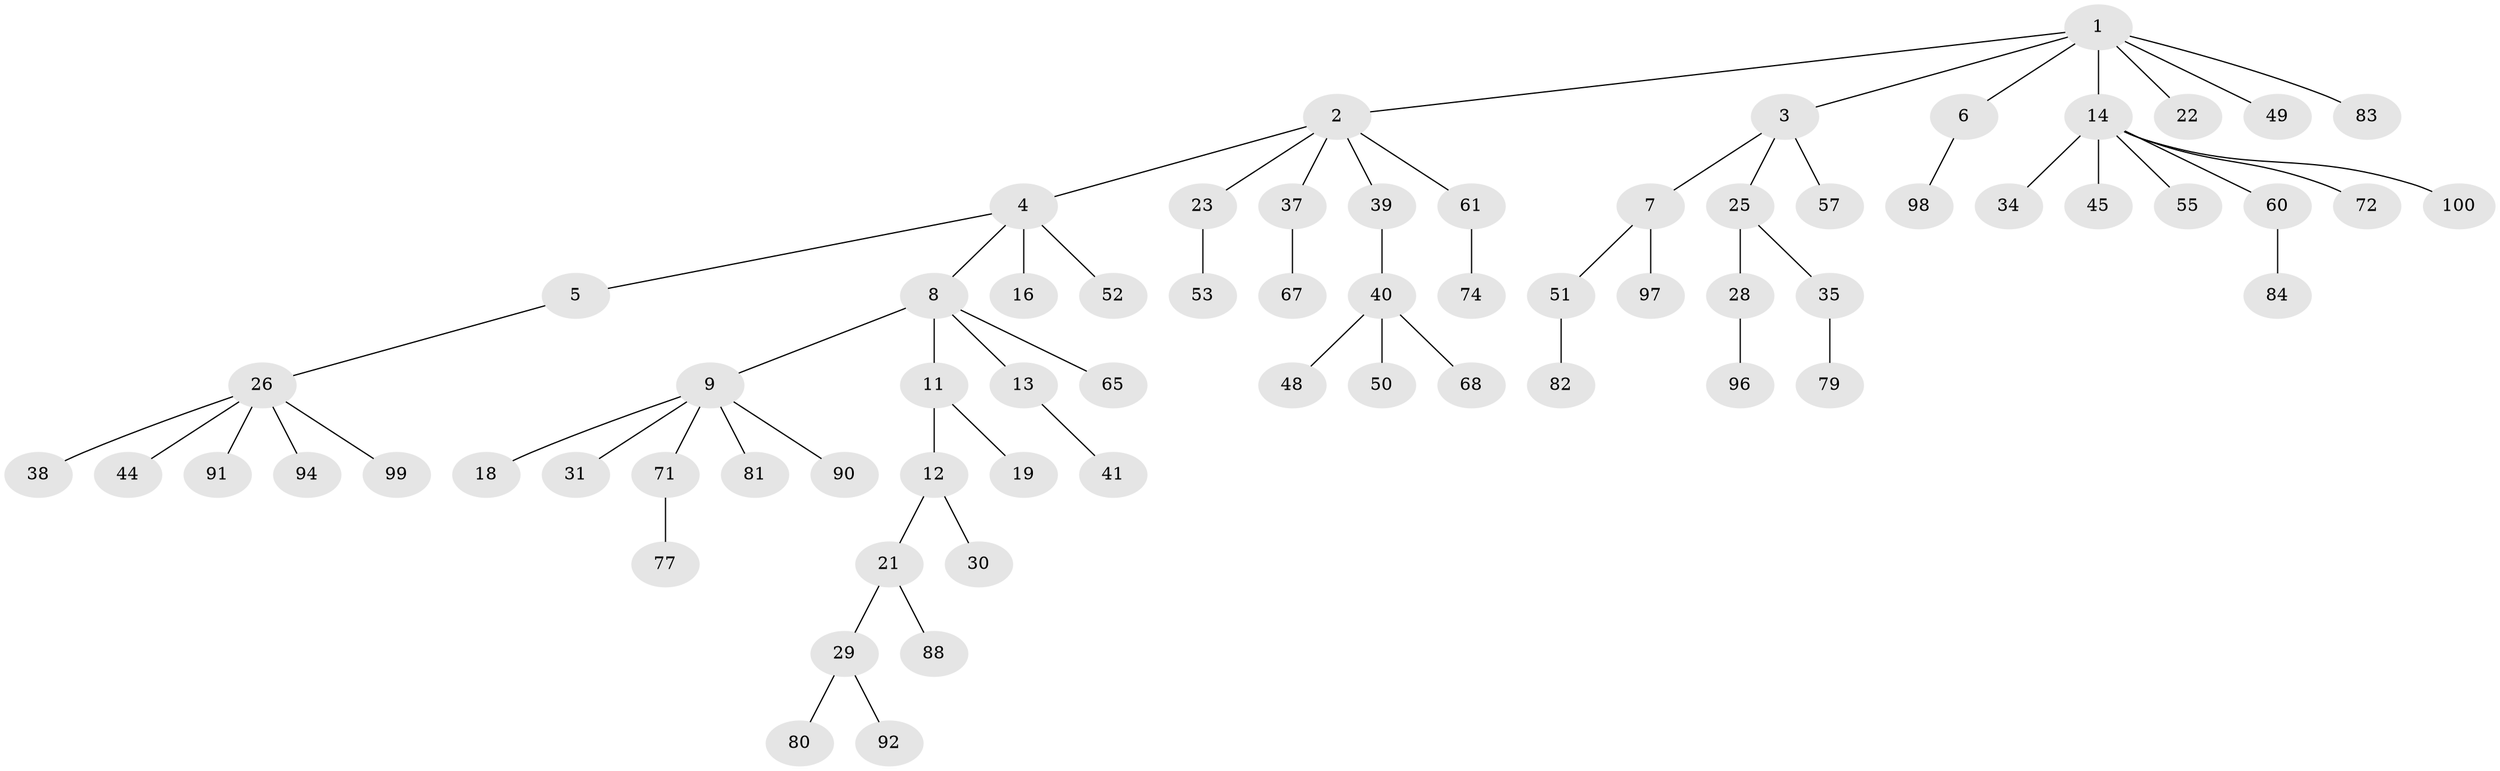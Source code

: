 // original degree distribution, {7: 0.03, 4: 0.05, 5: 0.04, 3: 0.1, 2: 0.29, 1: 0.49}
// Generated by graph-tools (version 1.1) at 2025/38/02/21/25 10:38:55]
// undirected, 67 vertices, 66 edges
graph export_dot {
graph [start="1"]
  node [color=gray90,style=filled];
  1 [super="+17"];
  2 [super="+15"];
  3 [super="+64"];
  4 [super="+10"];
  5 [super="+42"];
  6;
  7 [super="+33"];
  8 [super="+20"];
  9 [super="+63"];
  11 [super="+47"];
  12 [super="+27"];
  13;
  14 [super="+32"];
  16 [super="+56"];
  18;
  19;
  21 [super="+59"];
  22;
  23 [super="+24"];
  25;
  26 [super="+36"];
  28 [super="+62"];
  29 [super="+69"];
  30 [super="+87"];
  31;
  34 [super="+46"];
  35 [super="+70"];
  37;
  38;
  39 [super="+86"];
  40 [super="+43"];
  41 [super="+58"];
  44;
  45;
  48;
  49;
  50 [super="+66"];
  51 [super="+54"];
  52;
  53;
  55 [super="+76"];
  57;
  60 [super="+73"];
  61 [super="+78"];
  65;
  67 [super="+75"];
  68 [super="+89"];
  71;
  72;
  74;
  77;
  79;
  80;
  81 [super="+93"];
  82;
  83 [super="+85"];
  84;
  88 [super="+95"];
  90;
  91;
  92;
  94;
  96;
  97;
  98;
  99;
  100;
  1 -- 2;
  1 -- 3;
  1 -- 6;
  1 -- 14;
  1 -- 22;
  1 -- 49;
  1 -- 83;
  2 -- 4;
  2 -- 61;
  2 -- 23;
  2 -- 37;
  2 -- 39;
  3 -- 7;
  3 -- 25;
  3 -- 57;
  4 -- 5;
  4 -- 8;
  4 -- 16;
  4 -- 52;
  5 -- 26;
  6 -- 98;
  7 -- 51;
  7 -- 97;
  8 -- 9;
  8 -- 11;
  8 -- 13;
  8 -- 65;
  9 -- 18;
  9 -- 31;
  9 -- 71;
  9 -- 81;
  9 -- 90;
  11 -- 12;
  11 -- 19;
  12 -- 21;
  12 -- 30;
  13 -- 41;
  14 -- 45;
  14 -- 60;
  14 -- 34;
  14 -- 100;
  14 -- 55;
  14 -- 72;
  21 -- 29;
  21 -- 88;
  23 -- 53;
  25 -- 28;
  25 -- 35;
  26 -- 38;
  26 -- 44;
  26 -- 91;
  26 -- 94;
  26 -- 99;
  28 -- 96;
  29 -- 80;
  29 -- 92;
  35 -- 79;
  37 -- 67;
  39 -- 40;
  40 -- 50;
  40 -- 48;
  40 -- 68;
  51 -- 82;
  60 -- 84;
  61 -- 74;
  71 -- 77;
}
